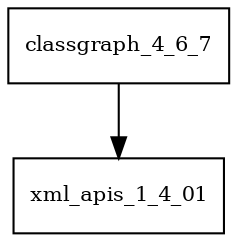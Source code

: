 digraph classgraph_4_6_7_dependencies {
  node [shape = box, fontsize=10.0];
  classgraph_4_6_7 -> xml_apis_1_4_01;
}

